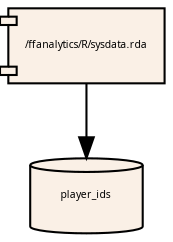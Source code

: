 digraph dudes_data_pipeline {
  graph [layout=dot, rankdir=TB]
  
  node[shape=component, style=filled, fillcolor=Linen, fontname="Fira Code", fontsize=5]
  ffanalytics [label="/ffanalytics/R/sysdata.rda"]
  
  node[shape=cylinder, style=filled, fillcolor=Linen, fontname="Fira Code", fontsize=5]
  player_ids
  
  node[shape=rectangle, style=filled, fillcolor=Linen, fontname="Fira Code"]
  
  ffanalytics -> player_ids
  
}